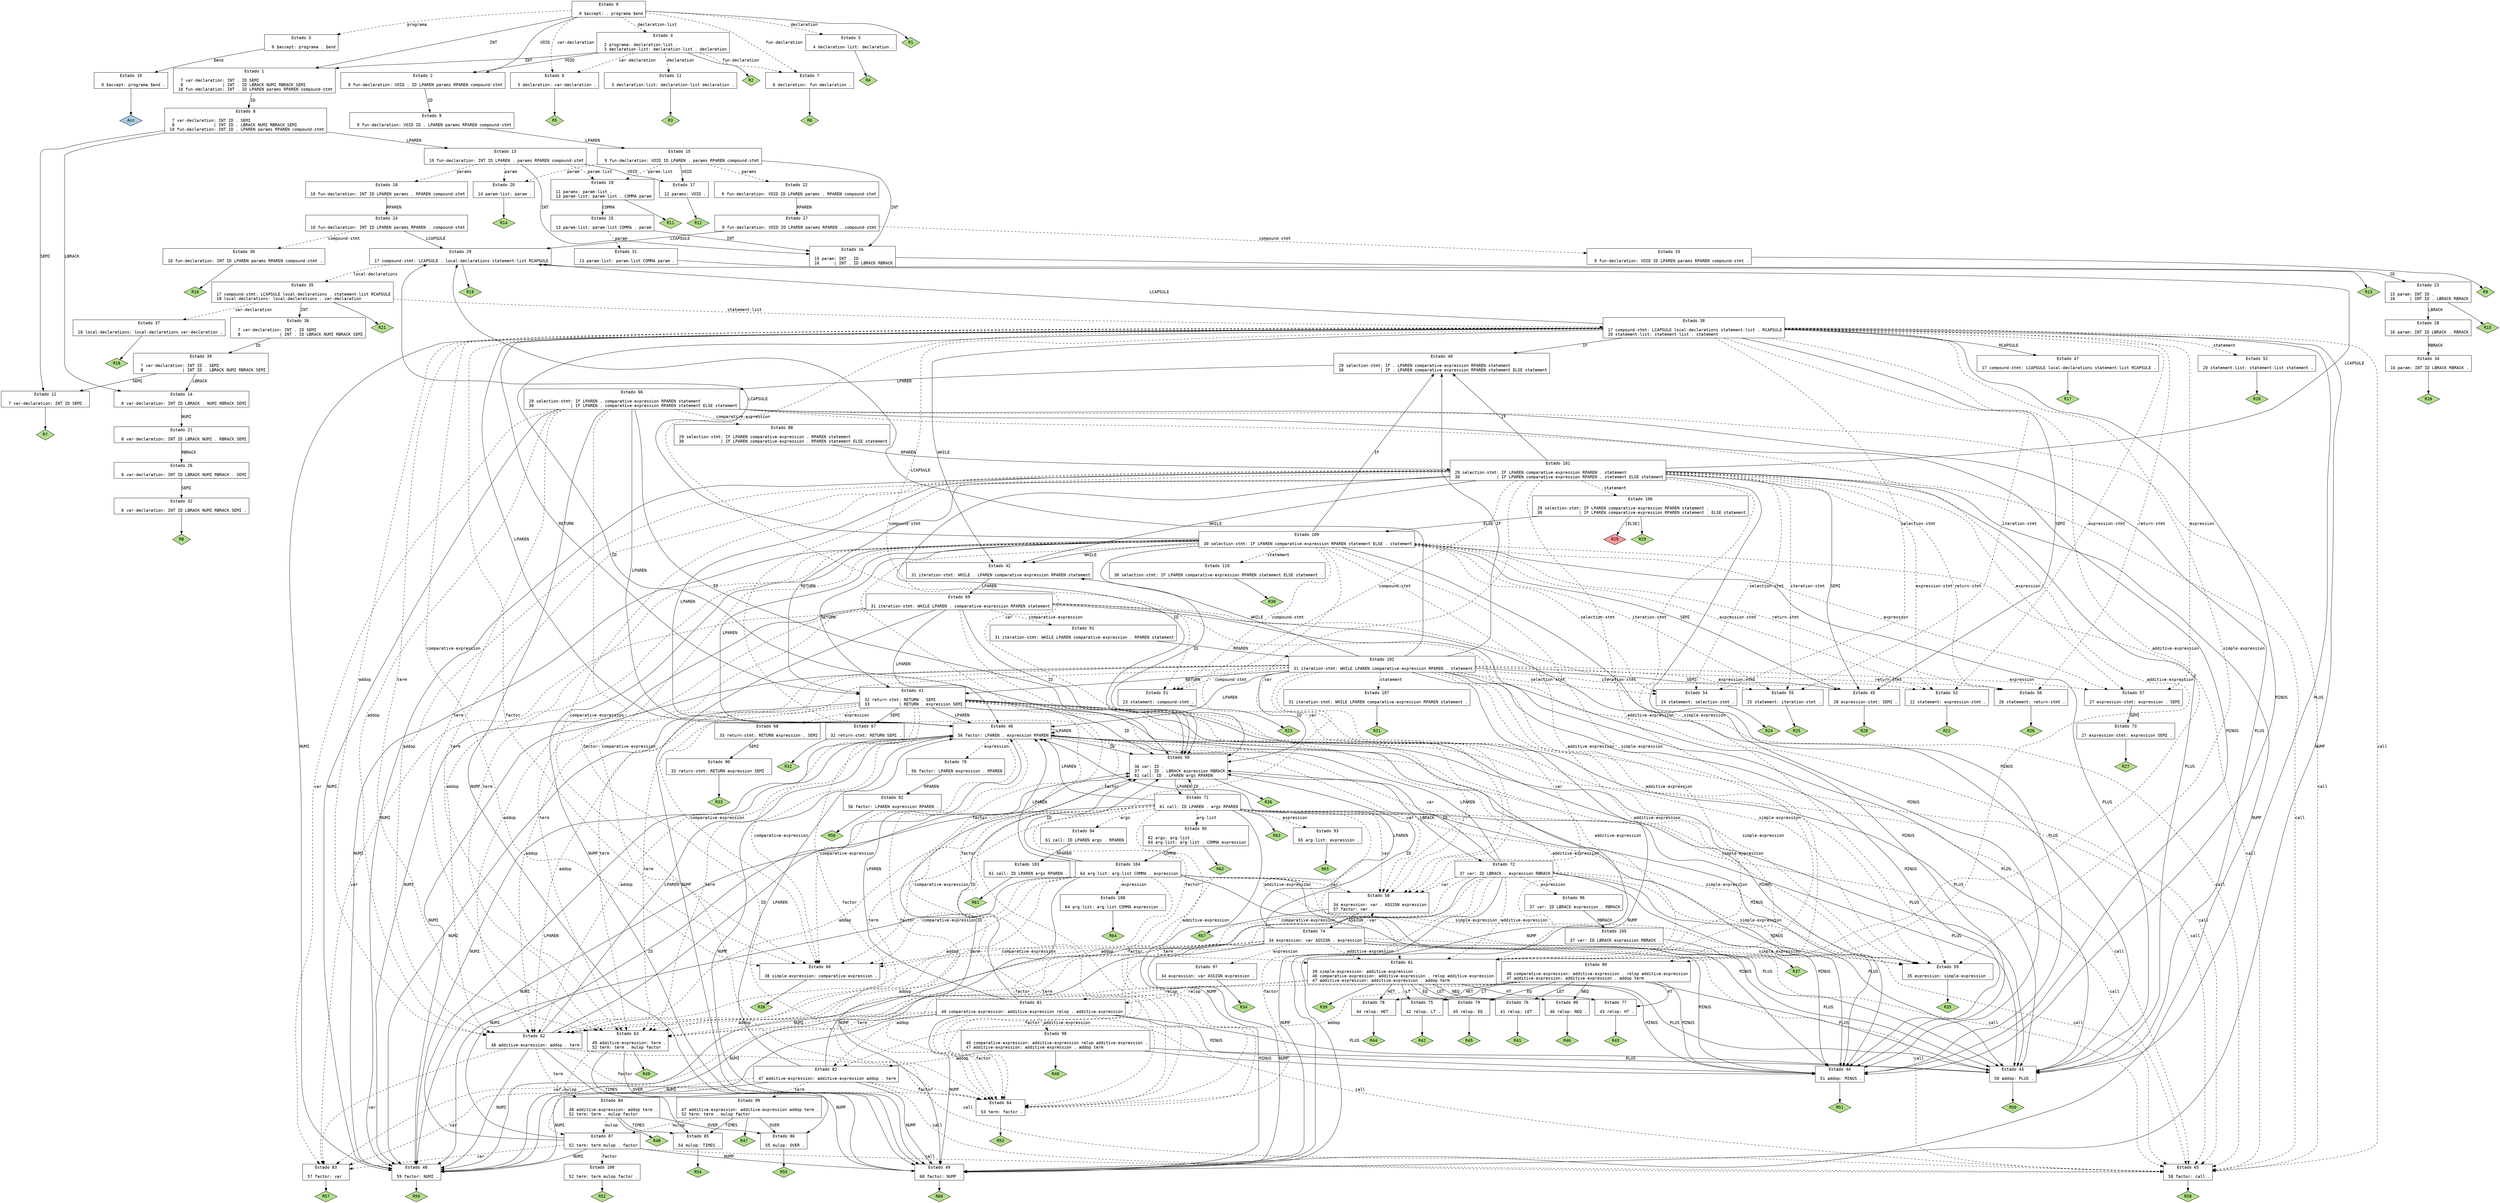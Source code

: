 // Gerado por GNU Bison 3.0.4.
// Relate erros para <bug-bison@gnu.org>.
// Site: <http://www.gnu.org/software/bison/>.

digraph "cminus.y"
{
  node [fontname = courier, shape = box, colorscheme = paired6]
  edge [fontname = courier]

  0 [label="Estado 0\n\l  0 $accept: . programa $end\l"]
  0 -> 1 [style=solid label="INT"]
  0 -> 2 [style=solid label="VOID"]
  0 -> 3 [style=dashed label="programa"]
  0 -> 4 [style=dashed label="declaration-list"]
  0 -> 5 [style=dashed label="declaration"]
  0 -> 6 [style=dashed label="var-declaration"]
  0 -> 7 [style=dashed label="fun-declaration"]
  0 -> "0R1" [style=solid]
 "0R1" [label="R1", fillcolor=3, shape=diamond, style=filled]
  1 [label="Estado 1\n\l  7 var-declaration: INT . ID SEMI\l  8                | INT . ID LBRACK NUMI RBRACK SEMI\l 10 fun-declaration: INT . ID LPAREN params RPAREN compound-stmt\l"]
  1 -> 8 [style=solid label="ID"]
  2 [label="Estado 2\n\l  9 fun-declaration: VOID . ID LPAREN params RPAREN compound-stmt\l"]
  2 -> 9 [style=solid label="ID"]
  3 [label="Estado 3\n\l  0 $accept: programa . $end\l"]
  3 -> 10 [style=solid label="$end"]
  4 [label="Estado 4\n\l  2 programa: declaration-list .\l  3 declaration-list: declaration-list . declaration\l"]
  4 -> 1 [style=solid label="INT"]
  4 -> 2 [style=solid label="VOID"]
  4 -> 11 [style=dashed label="declaration"]
  4 -> 6 [style=dashed label="var-declaration"]
  4 -> 7 [style=dashed label="fun-declaration"]
  4 -> "4R2" [style=solid]
 "4R2" [label="R2", fillcolor=3, shape=diamond, style=filled]
  5 [label="Estado 5\n\l  4 declaration-list: declaration .\l"]
  5 -> "5R4" [style=solid]
 "5R4" [label="R4", fillcolor=3, shape=diamond, style=filled]
  6 [label="Estado 6\n\l  5 declaration: var-declaration .\l"]
  6 -> "6R5" [style=solid]
 "6R5" [label="R5", fillcolor=3, shape=diamond, style=filled]
  7 [label="Estado 7\n\l  6 declaration: fun-declaration .\l"]
  7 -> "7R6" [style=solid]
 "7R6" [label="R6", fillcolor=3, shape=diamond, style=filled]
  8 [label="Estado 8\n\l  7 var-declaration: INT ID . SEMI\l  8                | INT ID . LBRACK NUMI RBRACK SEMI\l 10 fun-declaration: INT ID . LPAREN params RPAREN compound-stmt\l"]
  8 -> 12 [style=solid label="SEMI"]
  8 -> 13 [style=solid label="LPAREN"]
  8 -> 14 [style=solid label="LBRACK"]
  9 [label="Estado 9\n\l  9 fun-declaration: VOID ID . LPAREN params RPAREN compound-stmt\l"]
  9 -> 15 [style=solid label="LPAREN"]
  10 [label="Estado 10\n\l  0 $accept: programa $end .\l"]
  10 -> "10R0" [style=solid]
 "10R0" [label="Acc", fillcolor=1, shape=diamond, style=filled]
  11 [label="Estado 11\n\l  3 declaration-list: declaration-list declaration .\l"]
  11 -> "11R3" [style=solid]
 "11R3" [label="R3", fillcolor=3, shape=diamond, style=filled]
  12 [label="Estado 12\n\l  7 var-declaration: INT ID SEMI .\l"]
  12 -> "12R7" [style=solid]
 "12R7" [label="R7", fillcolor=3, shape=diamond, style=filled]
  13 [label="Estado 13\n\l 10 fun-declaration: INT ID LPAREN . params RPAREN compound-stmt\l"]
  13 -> 16 [style=solid label="INT"]
  13 -> 17 [style=solid label="VOID"]
  13 -> 18 [style=dashed label="params"]
  13 -> 19 [style=dashed label="param-list"]
  13 -> 20 [style=dashed label="param"]
  14 [label="Estado 14\n\l  8 var-declaration: INT ID LBRACK . NUMI RBRACK SEMI\l"]
  14 -> 21 [style=solid label="NUMI"]
  15 [label="Estado 15\n\l  9 fun-declaration: VOID ID LPAREN . params RPAREN compound-stmt\l"]
  15 -> 16 [style=solid label="INT"]
  15 -> 17 [style=solid label="VOID"]
  15 -> 22 [style=dashed label="params"]
  15 -> 19 [style=dashed label="param-list"]
  15 -> 20 [style=dashed label="param"]
  16 [label="Estado 16\n\l 15 param: INT . ID\l 16      | INT . ID LBRACK RBRACK\l"]
  16 -> 23 [style=solid label="ID"]
  17 [label="Estado 17\n\l 12 params: VOID .\l"]
  17 -> "17R12" [style=solid]
 "17R12" [label="R12", fillcolor=3, shape=diamond, style=filled]
  18 [label="Estado 18\n\l 10 fun-declaration: INT ID LPAREN params . RPAREN compound-stmt\l"]
  18 -> 24 [style=solid label="RPAREN"]
  19 [label="Estado 19\n\l 11 params: param-list .\l 13 param-list: param-list . COMMA param\l"]
  19 -> 25 [style=solid label="COMMA"]
  19 -> "19R11" [style=solid]
 "19R11" [label="R11", fillcolor=3, shape=diamond, style=filled]
  20 [label="Estado 20\n\l 14 param-list: param .\l"]
  20 -> "20R14" [style=solid]
 "20R14" [label="R14", fillcolor=3, shape=diamond, style=filled]
  21 [label="Estado 21\n\l  8 var-declaration: INT ID LBRACK NUMI . RBRACK SEMI\l"]
  21 -> 26 [style=solid label="RBRACK"]
  22 [label="Estado 22\n\l  9 fun-declaration: VOID ID LPAREN params . RPAREN compound-stmt\l"]
  22 -> 27 [style=solid label="RPAREN"]
  23 [label="Estado 23\n\l 15 param: INT ID .\l 16      | INT ID . LBRACK RBRACK\l"]
  23 -> 28 [style=solid label="LBRACK"]
  23 -> "23R15" [style=solid]
 "23R15" [label="R15", fillcolor=3, shape=diamond, style=filled]
  24 [label="Estado 24\n\l 10 fun-declaration: INT ID LPAREN params RPAREN . compound-stmt\l"]
  24 -> 29 [style=solid label="LCAPSULE"]
  24 -> 30 [style=dashed label="compound-stmt"]
  25 [label="Estado 25\n\l 13 param-list: param-list COMMA . param\l"]
  25 -> 16 [style=solid label="INT"]
  25 -> 31 [style=dashed label="param"]
  26 [label="Estado 26\n\l  8 var-declaration: INT ID LBRACK NUMI RBRACK . SEMI\l"]
  26 -> 32 [style=solid label="SEMI"]
  27 [label="Estado 27\n\l  9 fun-declaration: VOID ID LPAREN params RPAREN . compound-stmt\l"]
  27 -> 29 [style=solid label="LCAPSULE"]
  27 -> 33 [style=dashed label="compound-stmt"]
  28 [label="Estado 28\n\l 16 param: INT ID LBRACK . RBRACK\l"]
  28 -> 34 [style=solid label="RBRACK"]
  29 [label="Estado 29\n\l 17 compound-stmt: LCAPSULE . local-declarations statement-list RCAPSULE\l"]
  29 -> 35 [style=dashed label="local-declarations"]
  29 -> "29R19" [style=solid]
 "29R19" [label="R19", fillcolor=3, shape=diamond, style=filled]
  30 [label="Estado 30\n\l 10 fun-declaration: INT ID LPAREN params RPAREN compound-stmt .\l"]
  30 -> "30R10" [style=solid]
 "30R10" [label="R10", fillcolor=3, shape=diamond, style=filled]
  31 [label="Estado 31\n\l 13 param-list: param-list COMMA param .\l"]
  31 -> "31R13" [style=solid]
 "31R13" [label="R13", fillcolor=3, shape=diamond, style=filled]
  32 [label="Estado 32\n\l  8 var-declaration: INT ID LBRACK NUMI RBRACK SEMI .\l"]
  32 -> "32R8" [style=solid]
 "32R8" [label="R8", fillcolor=3, shape=diamond, style=filled]
  33 [label="Estado 33\n\l  9 fun-declaration: VOID ID LPAREN params RPAREN compound-stmt .\l"]
  33 -> "33R9" [style=solid]
 "33R9" [label="R9", fillcolor=3, shape=diamond, style=filled]
  34 [label="Estado 34\n\l 16 param: INT ID LBRACK RBRACK .\l"]
  34 -> "34R16" [style=solid]
 "34R16" [label="R16", fillcolor=3, shape=diamond, style=filled]
  35 [label="Estado 35\n\l 17 compound-stmt: LCAPSULE local-declarations . statement-list RCAPSULE\l 18 local-declarations: local-declarations . var-declaration\l"]
  35 -> 36 [style=solid label="INT"]
  35 -> 37 [style=dashed label="var-declaration"]
  35 -> 38 [style=dashed label="statement-list"]
  35 -> "35R21" [style=solid]
 "35R21" [label="R21", fillcolor=3, shape=diamond, style=filled]
  36 [label="Estado 36\n\l  7 var-declaration: INT . ID SEMI\l  8                | INT . ID LBRACK NUMI RBRACK SEMI\l"]
  36 -> 39 [style=solid label="ID"]
  37 [label="Estado 37\n\l 18 local-declarations: local-declarations var-declaration .\l"]
  37 -> "37R18" [style=solid]
 "37R18" [label="R18", fillcolor=3, shape=diamond, style=filled]
  38 [label="Estado 38\n\l 17 compound-stmt: LCAPSULE local-declarations statement-list . RCAPSULE\l 20 statement-list: statement-list . statement\l"]
  38 -> 40 [style=solid label="IF"]
  38 -> 41 [style=solid label="RETURN"]
  38 -> 42 [style=solid label="WHILE"]
  38 -> 43 [style=solid label="PLUS"]
  38 -> 44 [style=solid label="MINUS"]
  38 -> 45 [style=solid label="SEMI"]
  38 -> 46 [style=solid label="LPAREN"]
  38 -> 29 [style=solid label="LCAPSULE"]
  38 -> 47 [style=solid label="RCAPSULE"]
  38 -> 48 [style=solid label="NUMI"]
  38 -> 49 [style=solid label="NUMF"]
  38 -> 50 [style=solid label="ID"]
  38 -> 51 [style=dashed label="compound-stmt"]
  38 -> 52 [style=dashed label="statement"]
  38 -> 53 [style=dashed label="expression-stmt"]
  38 -> 54 [style=dashed label="selection-stmt"]
  38 -> 55 [style=dashed label="iteration-stmt"]
  38 -> 56 [style=dashed label="return-stmt"]
  38 -> 57 [style=dashed label="expression"]
  38 -> 58 [style=dashed label="var"]
  38 -> 59 [style=dashed label="simple-expression"]
  38 -> 60 [style=dashed label="comparative-expression"]
  38 -> 61 [style=dashed label="additive-expression"]
  38 -> 62 [style=dashed label="addop"]
  38 -> 63 [style=dashed label="term"]
  38 -> 64 [style=dashed label="factor"]
  38 -> 65 [style=dashed label="call"]
  39 [label="Estado 39\n\l  7 var-declaration: INT ID . SEMI\l  8                | INT ID . LBRACK NUMI RBRACK SEMI\l"]
  39 -> 12 [style=solid label="SEMI"]
  39 -> 14 [style=solid label="LBRACK"]
  40 [label="Estado 40\n\l 29 selection-stmt: IF . LPAREN comparative-expression RPAREN statement\l 30               | IF . LPAREN comparative-expression RPAREN statement ELSE statement\l"]
  40 -> 66 [style=solid label="LPAREN"]
  41 [label="Estado 41\n\l 32 return-stmt: RETURN . SEMI\l 33            | RETURN . expression SEMI\l"]
  41 -> 43 [style=solid label="PLUS"]
  41 -> 44 [style=solid label="MINUS"]
  41 -> 67 [style=solid label="SEMI"]
  41 -> 46 [style=solid label="LPAREN"]
  41 -> 48 [style=solid label="NUMI"]
  41 -> 49 [style=solid label="NUMF"]
  41 -> 50 [style=solid label="ID"]
  41 -> 68 [style=dashed label="expression"]
  41 -> 58 [style=dashed label="var"]
  41 -> 59 [style=dashed label="simple-expression"]
  41 -> 60 [style=dashed label="comparative-expression"]
  41 -> 61 [style=dashed label="additive-expression"]
  41 -> 62 [style=dashed label="addop"]
  41 -> 63 [style=dashed label="term"]
  41 -> 64 [style=dashed label="factor"]
  41 -> 65 [style=dashed label="call"]
  42 [label="Estado 42\n\l 31 iteration-stmt: WHILE . LPAREN comparative-expression RPAREN statement\l"]
  42 -> 69 [style=solid label="LPAREN"]
  43 [label="Estado 43\n\l 50 addop: PLUS .\l"]
  43 -> "43R50" [style=solid]
 "43R50" [label="R50", fillcolor=3, shape=diamond, style=filled]
  44 [label="Estado 44\n\l 51 addop: MINUS .\l"]
  44 -> "44R51" [style=solid]
 "44R51" [label="R51", fillcolor=3, shape=diamond, style=filled]
  45 [label="Estado 45\n\l 28 expression-stmt: SEMI .\l"]
  45 -> "45R28" [style=solid]
 "45R28" [label="R28", fillcolor=3, shape=diamond, style=filled]
  46 [label="Estado 46\n\l 56 factor: LPAREN . expression RPAREN\l"]
  46 -> 43 [style=solid label="PLUS"]
  46 -> 44 [style=solid label="MINUS"]
  46 -> 46 [style=solid label="LPAREN"]
  46 -> 48 [style=solid label="NUMI"]
  46 -> 49 [style=solid label="NUMF"]
  46 -> 50 [style=solid label="ID"]
  46 -> 70 [style=dashed label="expression"]
  46 -> 58 [style=dashed label="var"]
  46 -> 59 [style=dashed label="simple-expression"]
  46 -> 60 [style=dashed label="comparative-expression"]
  46 -> 61 [style=dashed label="additive-expression"]
  46 -> 62 [style=dashed label="addop"]
  46 -> 63 [style=dashed label="term"]
  46 -> 64 [style=dashed label="factor"]
  46 -> 65 [style=dashed label="call"]
  47 [label="Estado 47\n\l 17 compound-stmt: LCAPSULE local-declarations statement-list RCAPSULE .\l"]
  47 -> "47R17" [style=solid]
 "47R17" [label="R17", fillcolor=3, shape=diamond, style=filled]
  48 [label="Estado 48\n\l 59 factor: NUMI .\l"]
  48 -> "48R59" [style=solid]
 "48R59" [label="R59", fillcolor=3, shape=diamond, style=filled]
  49 [label="Estado 49\n\l 60 factor: NUMF .\l"]
  49 -> "49R60" [style=solid]
 "49R60" [label="R60", fillcolor=3, shape=diamond, style=filled]
  50 [label="Estado 50\n\l 36 var: ID .\l 37    | ID . LBRACK expression RBRACK\l 61 call: ID . LPAREN args RPAREN\l"]
  50 -> 71 [style=solid label="LPAREN"]
  50 -> 72 [style=solid label="LBRACK"]
  50 -> "50R36" [style=solid]
 "50R36" [label="R36", fillcolor=3, shape=diamond, style=filled]
  51 [label="Estado 51\n\l 23 statement: compound-stmt .\l"]
  51 -> "51R23" [style=solid]
 "51R23" [label="R23", fillcolor=3, shape=diamond, style=filled]
  52 [label="Estado 52\n\l 20 statement-list: statement-list statement .\l"]
  52 -> "52R20" [style=solid]
 "52R20" [label="R20", fillcolor=3, shape=diamond, style=filled]
  53 [label="Estado 53\n\l 22 statement: expression-stmt .\l"]
  53 -> "53R22" [style=solid]
 "53R22" [label="R22", fillcolor=3, shape=diamond, style=filled]
  54 [label="Estado 54\n\l 24 statement: selection-stmt .\l"]
  54 -> "54R24" [style=solid]
 "54R24" [label="R24", fillcolor=3, shape=diamond, style=filled]
  55 [label="Estado 55\n\l 25 statement: iteration-stmt .\l"]
  55 -> "55R25" [style=solid]
 "55R25" [label="R25", fillcolor=3, shape=diamond, style=filled]
  56 [label="Estado 56\n\l 26 statement: return-stmt .\l"]
  56 -> "56R26" [style=solid]
 "56R26" [label="R26", fillcolor=3, shape=diamond, style=filled]
  57 [label="Estado 57\n\l 27 expression-stmt: expression . SEMI\l"]
  57 -> 73 [style=solid label="SEMI"]
  58 [label="Estado 58\n\l 34 expression: var . ASSIGN expression\l 57 factor: var .\l"]
  58 -> 74 [style=solid label="ASSIGN"]
  58 -> "58R57" [style=solid]
 "58R57" [label="R57", fillcolor=3, shape=diamond, style=filled]
  59 [label="Estado 59\n\l 35 expression: simple-expression .\l"]
  59 -> "59R35" [style=solid]
 "59R35" [label="R35", fillcolor=3, shape=diamond, style=filled]
  60 [label="Estado 60\n\l 38 simple-expression: comparative-expression .\l"]
  60 -> "60R38" [style=solid]
 "60R38" [label="R38", fillcolor=3, shape=diamond, style=filled]
  61 [label="Estado 61\n\l 39 simple-expression: additive-expression .\l 40 comparative-expression: additive-expression . relop additive-expression\l 47 additive-expression: additive-expression . addop term\l"]
  61 -> 43 [style=solid label="PLUS"]
  61 -> 44 [style=solid label="MINUS"]
  61 -> 75 [style=solid label="LT"]
  61 -> 76 [style=solid label="LET"]
  61 -> 77 [style=solid label="HT"]
  61 -> 78 [style=solid label="HET"]
  61 -> 79 [style=solid label="EQ"]
  61 -> 80 [style=solid label="NEQ"]
  61 -> 81 [style=dashed label="relop"]
  61 -> 82 [style=dashed label="addop"]
  61 -> "61R39" [style=solid]
 "61R39" [label="R39", fillcolor=3, shape=diamond, style=filled]
  62 [label="Estado 62\n\l 48 additive-expression: addop . term\l"]
  62 -> 46 [style=solid label="LPAREN"]
  62 -> 48 [style=solid label="NUMI"]
  62 -> 49 [style=solid label="NUMF"]
  62 -> 50 [style=solid label="ID"]
  62 -> 83 [style=dashed label="var"]
  62 -> 84 [style=dashed label="term"]
  62 -> 64 [style=dashed label="factor"]
  62 -> 65 [style=dashed label="call"]
  63 [label="Estado 63\n\l 49 additive-expression: term .\l 52 term: term . mulop factor\l"]
  63 -> 85 [style=solid label="TIMES"]
  63 -> 86 [style=solid label="OVER"]
  63 -> 87 [style=dashed label="mulop"]
  63 -> "63R49" [style=solid]
 "63R49" [label="R49", fillcolor=3, shape=diamond, style=filled]
  64 [label="Estado 64\n\l 53 term: factor .\l"]
  64 -> "64R53" [style=solid]
 "64R53" [label="R53", fillcolor=3, shape=diamond, style=filled]
  65 [label="Estado 65\n\l 58 factor: call .\l"]
  65 -> "65R58" [style=solid]
 "65R58" [label="R58", fillcolor=3, shape=diamond, style=filled]
  66 [label="Estado 66\n\l 29 selection-stmt: IF LPAREN . comparative-expression RPAREN statement\l 30               | IF LPAREN . comparative-expression RPAREN statement ELSE statement\l"]
  66 -> 43 [style=solid label="PLUS"]
  66 -> 44 [style=solid label="MINUS"]
  66 -> 46 [style=solid label="LPAREN"]
  66 -> 48 [style=solid label="NUMI"]
  66 -> 49 [style=solid label="NUMF"]
  66 -> 50 [style=solid label="ID"]
  66 -> 83 [style=dashed label="var"]
  66 -> 88 [style=dashed label="comparative-expression"]
  66 -> 89 [style=dashed label="additive-expression"]
  66 -> 62 [style=dashed label="addop"]
  66 -> 63 [style=dashed label="term"]
  66 -> 64 [style=dashed label="factor"]
  66 -> 65 [style=dashed label="call"]
  67 [label="Estado 67\n\l 32 return-stmt: RETURN SEMI .\l"]
  67 -> "67R32" [style=solid]
 "67R32" [label="R32", fillcolor=3, shape=diamond, style=filled]
  68 [label="Estado 68\n\l 33 return-stmt: RETURN expression . SEMI\l"]
  68 -> 90 [style=solid label="SEMI"]
  69 [label="Estado 69\n\l 31 iteration-stmt: WHILE LPAREN . comparative-expression RPAREN statement\l"]
  69 -> 43 [style=solid label="PLUS"]
  69 -> 44 [style=solid label="MINUS"]
  69 -> 46 [style=solid label="LPAREN"]
  69 -> 48 [style=solid label="NUMI"]
  69 -> 49 [style=solid label="NUMF"]
  69 -> 50 [style=solid label="ID"]
  69 -> 83 [style=dashed label="var"]
  69 -> 91 [style=dashed label="comparative-expression"]
  69 -> 89 [style=dashed label="additive-expression"]
  69 -> 62 [style=dashed label="addop"]
  69 -> 63 [style=dashed label="term"]
  69 -> 64 [style=dashed label="factor"]
  69 -> 65 [style=dashed label="call"]
  70 [label="Estado 70\n\l 56 factor: LPAREN expression . RPAREN\l"]
  70 -> 92 [style=solid label="RPAREN"]
  71 [label="Estado 71\n\l 61 call: ID LPAREN . args RPAREN\l"]
  71 -> 43 [style=solid label="PLUS"]
  71 -> 44 [style=solid label="MINUS"]
  71 -> 46 [style=solid label="LPAREN"]
  71 -> 48 [style=solid label="NUMI"]
  71 -> 49 [style=solid label="NUMF"]
  71 -> 50 [style=solid label="ID"]
  71 -> 93 [style=dashed label="expression"]
  71 -> 58 [style=dashed label="var"]
  71 -> 59 [style=dashed label="simple-expression"]
  71 -> 60 [style=dashed label="comparative-expression"]
  71 -> 61 [style=dashed label="additive-expression"]
  71 -> 62 [style=dashed label="addop"]
  71 -> 63 [style=dashed label="term"]
  71 -> 64 [style=dashed label="factor"]
  71 -> 65 [style=dashed label="call"]
  71 -> 94 [style=dashed label="args"]
  71 -> 95 [style=dashed label="arg-list"]
  71 -> "71R63" [style=solid]
 "71R63" [label="R63", fillcolor=3, shape=diamond, style=filled]
  72 [label="Estado 72\n\l 37 var: ID LBRACK . expression RBRACK\l"]
  72 -> 43 [style=solid label="PLUS"]
  72 -> 44 [style=solid label="MINUS"]
  72 -> 46 [style=solid label="LPAREN"]
  72 -> 48 [style=solid label="NUMI"]
  72 -> 49 [style=solid label="NUMF"]
  72 -> 50 [style=solid label="ID"]
  72 -> 96 [style=dashed label="expression"]
  72 -> 58 [style=dashed label="var"]
  72 -> 59 [style=dashed label="simple-expression"]
  72 -> 60 [style=dashed label="comparative-expression"]
  72 -> 61 [style=dashed label="additive-expression"]
  72 -> 62 [style=dashed label="addop"]
  72 -> 63 [style=dashed label="term"]
  72 -> 64 [style=dashed label="factor"]
  72 -> 65 [style=dashed label="call"]
  73 [label="Estado 73\n\l 27 expression-stmt: expression SEMI .\l"]
  73 -> "73R27" [style=solid]
 "73R27" [label="R27", fillcolor=3, shape=diamond, style=filled]
  74 [label="Estado 74\n\l 34 expression: var ASSIGN . expression\l"]
  74 -> 43 [style=solid label="PLUS"]
  74 -> 44 [style=solid label="MINUS"]
  74 -> 46 [style=solid label="LPAREN"]
  74 -> 48 [style=solid label="NUMI"]
  74 -> 49 [style=solid label="NUMF"]
  74 -> 50 [style=solid label="ID"]
  74 -> 97 [style=dashed label="expression"]
  74 -> 58 [style=dashed label="var"]
  74 -> 59 [style=dashed label="simple-expression"]
  74 -> 60 [style=dashed label="comparative-expression"]
  74 -> 61 [style=dashed label="additive-expression"]
  74 -> 62 [style=dashed label="addop"]
  74 -> 63 [style=dashed label="term"]
  74 -> 64 [style=dashed label="factor"]
  74 -> 65 [style=dashed label="call"]
  75 [label="Estado 75\n\l 42 relop: LT .\l"]
  75 -> "75R42" [style=solid]
 "75R42" [label="R42", fillcolor=3, shape=diamond, style=filled]
  76 [label="Estado 76\n\l 41 relop: LET .\l"]
  76 -> "76R41" [style=solid]
 "76R41" [label="R41", fillcolor=3, shape=diamond, style=filled]
  77 [label="Estado 77\n\l 43 relop: HT .\l"]
  77 -> "77R43" [style=solid]
 "77R43" [label="R43", fillcolor=3, shape=diamond, style=filled]
  78 [label="Estado 78\n\l 44 relop: HET .\l"]
  78 -> "78R44" [style=solid]
 "78R44" [label="R44", fillcolor=3, shape=diamond, style=filled]
  79 [label="Estado 79\n\l 45 relop: EQ .\l"]
  79 -> "79R45" [style=solid]
 "79R45" [label="R45", fillcolor=3, shape=diamond, style=filled]
  80 [label="Estado 80\n\l 46 relop: NEQ .\l"]
  80 -> "80R46" [style=solid]
 "80R46" [label="R46", fillcolor=3, shape=diamond, style=filled]
  81 [label="Estado 81\n\l 40 comparative-expression: additive-expression relop . additive-expression\l"]
  81 -> 43 [style=solid label="PLUS"]
  81 -> 44 [style=solid label="MINUS"]
  81 -> 46 [style=solid label="LPAREN"]
  81 -> 48 [style=solid label="NUMI"]
  81 -> 49 [style=solid label="NUMF"]
  81 -> 50 [style=solid label="ID"]
  81 -> 83 [style=dashed label="var"]
  81 -> 98 [style=dashed label="additive-expression"]
  81 -> 62 [style=dashed label="addop"]
  81 -> 63 [style=dashed label="term"]
  81 -> 64 [style=dashed label="factor"]
  81 -> 65 [style=dashed label="call"]
  82 [label="Estado 82\n\l 47 additive-expression: additive-expression addop . term\l"]
  82 -> 46 [style=solid label="LPAREN"]
  82 -> 48 [style=solid label="NUMI"]
  82 -> 49 [style=solid label="NUMF"]
  82 -> 50 [style=solid label="ID"]
  82 -> 83 [style=dashed label="var"]
  82 -> 99 [style=dashed label="term"]
  82 -> 64 [style=dashed label="factor"]
  82 -> 65 [style=dashed label="call"]
  83 [label="Estado 83\n\l 57 factor: var .\l"]
  83 -> "83R57" [style=solid]
 "83R57" [label="R57", fillcolor=3, shape=diamond, style=filled]
  84 [label="Estado 84\n\l 48 additive-expression: addop term .\l 52 term: term . mulop factor\l"]
  84 -> 85 [style=solid label="TIMES"]
  84 -> 86 [style=solid label="OVER"]
  84 -> 87 [style=dashed label="mulop"]
  84 -> "84R48" [style=solid]
 "84R48" [label="R48", fillcolor=3, shape=diamond, style=filled]
  85 [label="Estado 85\n\l 54 mulop: TIMES .\l"]
  85 -> "85R54" [style=solid]
 "85R54" [label="R54", fillcolor=3, shape=diamond, style=filled]
  86 [label="Estado 86\n\l 55 mulop: OVER .\l"]
  86 -> "86R55" [style=solid]
 "86R55" [label="R55", fillcolor=3, shape=diamond, style=filled]
  87 [label="Estado 87\n\l 52 term: term mulop . factor\l"]
  87 -> 46 [style=solid label="LPAREN"]
  87 -> 48 [style=solid label="NUMI"]
  87 -> 49 [style=solid label="NUMF"]
  87 -> 50 [style=solid label="ID"]
  87 -> 83 [style=dashed label="var"]
  87 -> 100 [style=dashed label="factor"]
  87 -> 65 [style=dashed label="call"]
  88 [label="Estado 88\n\l 29 selection-stmt: IF LPAREN comparative-expression . RPAREN statement\l 30               | IF LPAREN comparative-expression . RPAREN statement ELSE statement\l"]
  88 -> 101 [style=solid label="RPAREN"]
  89 [label="Estado 89\n\l 40 comparative-expression: additive-expression . relop additive-expression\l 47 additive-expression: additive-expression . addop term\l"]
  89 -> 43 [style=solid label="PLUS"]
  89 -> 44 [style=solid label="MINUS"]
  89 -> 75 [style=solid label="LT"]
  89 -> 76 [style=solid label="LET"]
  89 -> 77 [style=solid label="HT"]
  89 -> 78 [style=solid label="HET"]
  89 -> 79 [style=solid label="EQ"]
  89 -> 80 [style=solid label="NEQ"]
  89 -> 81 [style=dashed label="relop"]
  89 -> 82 [style=dashed label="addop"]
  90 [label="Estado 90\n\l 33 return-stmt: RETURN expression SEMI .\l"]
  90 -> "90R33" [style=solid]
 "90R33" [label="R33", fillcolor=3, shape=diamond, style=filled]
  91 [label="Estado 91\n\l 31 iteration-stmt: WHILE LPAREN comparative-expression . RPAREN statement\l"]
  91 -> 102 [style=solid label="RPAREN"]
  92 [label="Estado 92\n\l 56 factor: LPAREN expression RPAREN .\l"]
  92 -> "92R56" [style=solid]
 "92R56" [label="R56", fillcolor=3, shape=diamond, style=filled]
  93 [label="Estado 93\n\l 65 arg-list: expression .\l"]
  93 -> "93R65" [style=solid]
 "93R65" [label="R65", fillcolor=3, shape=diamond, style=filled]
  94 [label="Estado 94\n\l 61 call: ID LPAREN args . RPAREN\l"]
  94 -> 103 [style=solid label="RPAREN"]
  95 [label="Estado 95\n\l 62 args: arg-list .\l 64 arg-list: arg-list . COMMA expression\l"]
  95 -> 104 [style=solid label="COMMA"]
  95 -> "95R62" [style=solid]
 "95R62" [label="R62", fillcolor=3, shape=diamond, style=filled]
  96 [label="Estado 96\n\l 37 var: ID LBRACK expression . RBRACK\l"]
  96 -> 105 [style=solid label="RBRACK"]
  97 [label="Estado 97\n\l 34 expression: var ASSIGN expression .\l"]
  97 -> "97R34" [style=solid]
 "97R34" [label="R34", fillcolor=3, shape=diamond, style=filled]
  98 [label="Estado 98\n\l 40 comparative-expression: additive-expression relop additive-expression .\l 47 additive-expression: additive-expression . addop term\l"]
  98 -> 43 [style=solid label="PLUS"]
  98 -> 44 [style=solid label="MINUS"]
  98 -> 82 [style=dashed label="addop"]
  98 -> "98R40" [style=solid]
 "98R40" [label="R40", fillcolor=3, shape=diamond, style=filled]
  99 [label="Estado 99\n\l 47 additive-expression: additive-expression addop term .\l 52 term: term . mulop factor\l"]
  99 -> 85 [style=solid label="TIMES"]
  99 -> 86 [style=solid label="OVER"]
  99 -> 87 [style=dashed label="mulop"]
  99 -> "99R47" [style=solid]
 "99R47" [label="R47", fillcolor=3, shape=diamond, style=filled]
  100 [label="Estado 100\n\l 52 term: term mulop factor .\l"]
  100 -> "100R52" [style=solid]
 "100R52" [label="R52", fillcolor=3, shape=diamond, style=filled]
  101 [label="Estado 101\n\l 29 selection-stmt: IF LPAREN comparative-expression RPAREN . statement\l 30               | IF LPAREN comparative-expression RPAREN . statement ELSE statement\l"]
  101 -> 40 [style=solid label="IF"]
  101 -> 41 [style=solid label="RETURN"]
  101 -> 42 [style=solid label="WHILE"]
  101 -> 43 [style=solid label="PLUS"]
  101 -> 44 [style=solid label="MINUS"]
  101 -> 45 [style=solid label="SEMI"]
  101 -> 46 [style=solid label="LPAREN"]
  101 -> 29 [style=solid label="LCAPSULE"]
  101 -> 48 [style=solid label="NUMI"]
  101 -> 49 [style=solid label="NUMF"]
  101 -> 50 [style=solid label="ID"]
  101 -> 51 [style=dashed label="compound-stmt"]
  101 -> 106 [style=dashed label="statement"]
  101 -> 53 [style=dashed label="expression-stmt"]
  101 -> 54 [style=dashed label="selection-stmt"]
  101 -> 55 [style=dashed label="iteration-stmt"]
  101 -> 56 [style=dashed label="return-stmt"]
  101 -> 57 [style=dashed label="expression"]
  101 -> 58 [style=dashed label="var"]
  101 -> 59 [style=dashed label="simple-expression"]
  101 -> 60 [style=dashed label="comparative-expression"]
  101 -> 61 [style=dashed label="additive-expression"]
  101 -> 62 [style=dashed label="addop"]
  101 -> 63 [style=dashed label="term"]
  101 -> 64 [style=dashed label="factor"]
  101 -> 65 [style=dashed label="call"]
  102 [label="Estado 102\n\l 31 iteration-stmt: WHILE LPAREN comparative-expression RPAREN . statement\l"]
  102 -> 40 [style=solid label="IF"]
  102 -> 41 [style=solid label="RETURN"]
  102 -> 42 [style=solid label="WHILE"]
  102 -> 43 [style=solid label="PLUS"]
  102 -> 44 [style=solid label="MINUS"]
  102 -> 45 [style=solid label="SEMI"]
  102 -> 46 [style=solid label="LPAREN"]
  102 -> 29 [style=solid label="LCAPSULE"]
  102 -> 48 [style=solid label="NUMI"]
  102 -> 49 [style=solid label="NUMF"]
  102 -> 50 [style=solid label="ID"]
  102 -> 51 [style=dashed label="compound-stmt"]
  102 -> 107 [style=dashed label="statement"]
  102 -> 53 [style=dashed label="expression-stmt"]
  102 -> 54 [style=dashed label="selection-stmt"]
  102 -> 55 [style=dashed label="iteration-stmt"]
  102 -> 56 [style=dashed label="return-stmt"]
  102 -> 57 [style=dashed label="expression"]
  102 -> 58 [style=dashed label="var"]
  102 -> 59 [style=dashed label="simple-expression"]
  102 -> 60 [style=dashed label="comparative-expression"]
  102 -> 61 [style=dashed label="additive-expression"]
  102 -> 62 [style=dashed label="addop"]
  102 -> 63 [style=dashed label="term"]
  102 -> 64 [style=dashed label="factor"]
  102 -> 65 [style=dashed label="call"]
  103 [label="Estado 103\n\l 61 call: ID LPAREN args RPAREN .\l"]
  103 -> "103R61" [style=solid]
 "103R61" [label="R61", fillcolor=3, shape=diamond, style=filled]
  104 [label="Estado 104\n\l 64 arg-list: arg-list COMMA . expression\l"]
  104 -> 43 [style=solid label="PLUS"]
  104 -> 44 [style=solid label="MINUS"]
  104 -> 46 [style=solid label="LPAREN"]
  104 -> 48 [style=solid label="NUMI"]
  104 -> 49 [style=solid label="NUMF"]
  104 -> 50 [style=solid label="ID"]
  104 -> 108 [style=dashed label="expression"]
  104 -> 58 [style=dashed label="var"]
  104 -> 59 [style=dashed label="simple-expression"]
  104 -> 60 [style=dashed label="comparative-expression"]
  104 -> 61 [style=dashed label="additive-expression"]
  104 -> 62 [style=dashed label="addop"]
  104 -> 63 [style=dashed label="term"]
  104 -> 64 [style=dashed label="factor"]
  104 -> 65 [style=dashed label="call"]
  105 [label="Estado 105\n\l 37 var: ID LBRACK expression RBRACK .\l"]
  105 -> "105R37" [style=solid]
 "105R37" [label="R37", fillcolor=3, shape=diamond, style=filled]
  106 [label="Estado 106\n\l 29 selection-stmt: IF LPAREN comparative-expression RPAREN statement .\l 30               | IF LPAREN comparative-expression RPAREN statement . ELSE statement\l"]
  106 -> 109 [style=solid label="ELSE"]
  106 -> "106R29d" [label="[ELSE]", style=solid]
 "106R29d" [label="R29", fillcolor=5, shape=diamond, style=filled]
  106 -> "106R29" [style=solid]
 "106R29" [label="R29", fillcolor=3, shape=diamond, style=filled]
  107 [label="Estado 107\n\l 31 iteration-stmt: WHILE LPAREN comparative-expression RPAREN statement .\l"]
  107 -> "107R31" [style=solid]
 "107R31" [label="R31", fillcolor=3, shape=diamond, style=filled]
  108 [label="Estado 108\n\l 64 arg-list: arg-list COMMA expression .\l"]
  108 -> "108R64" [style=solid]
 "108R64" [label="R64", fillcolor=3, shape=diamond, style=filled]
  109 [label="Estado 109\n\l 30 selection-stmt: IF LPAREN comparative-expression RPAREN statement ELSE . statement\l"]
  109 -> 40 [style=solid label="IF"]
  109 -> 41 [style=solid label="RETURN"]
  109 -> 42 [style=solid label="WHILE"]
  109 -> 43 [style=solid label="PLUS"]
  109 -> 44 [style=solid label="MINUS"]
  109 -> 45 [style=solid label="SEMI"]
  109 -> 46 [style=solid label="LPAREN"]
  109 -> 29 [style=solid label="LCAPSULE"]
  109 -> 48 [style=solid label="NUMI"]
  109 -> 49 [style=solid label="NUMF"]
  109 -> 50 [style=solid label="ID"]
  109 -> 51 [style=dashed label="compound-stmt"]
  109 -> 110 [style=dashed label="statement"]
  109 -> 53 [style=dashed label="expression-stmt"]
  109 -> 54 [style=dashed label="selection-stmt"]
  109 -> 55 [style=dashed label="iteration-stmt"]
  109 -> 56 [style=dashed label="return-stmt"]
  109 -> 57 [style=dashed label="expression"]
  109 -> 58 [style=dashed label="var"]
  109 -> 59 [style=dashed label="simple-expression"]
  109 -> 60 [style=dashed label="comparative-expression"]
  109 -> 61 [style=dashed label="additive-expression"]
  109 -> 62 [style=dashed label="addop"]
  109 -> 63 [style=dashed label="term"]
  109 -> 64 [style=dashed label="factor"]
  109 -> 65 [style=dashed label="call"]
  110 [label="Estado 110\n\l 30 selection-stmt: IF LPAREN comparative-expression RPAREN statement ELSE statement .\l"]
  110 -> "110R30" [style=solid]
 "110R30" [label="R30", fillcolor=3, shape=diamond, style=filled]
}
